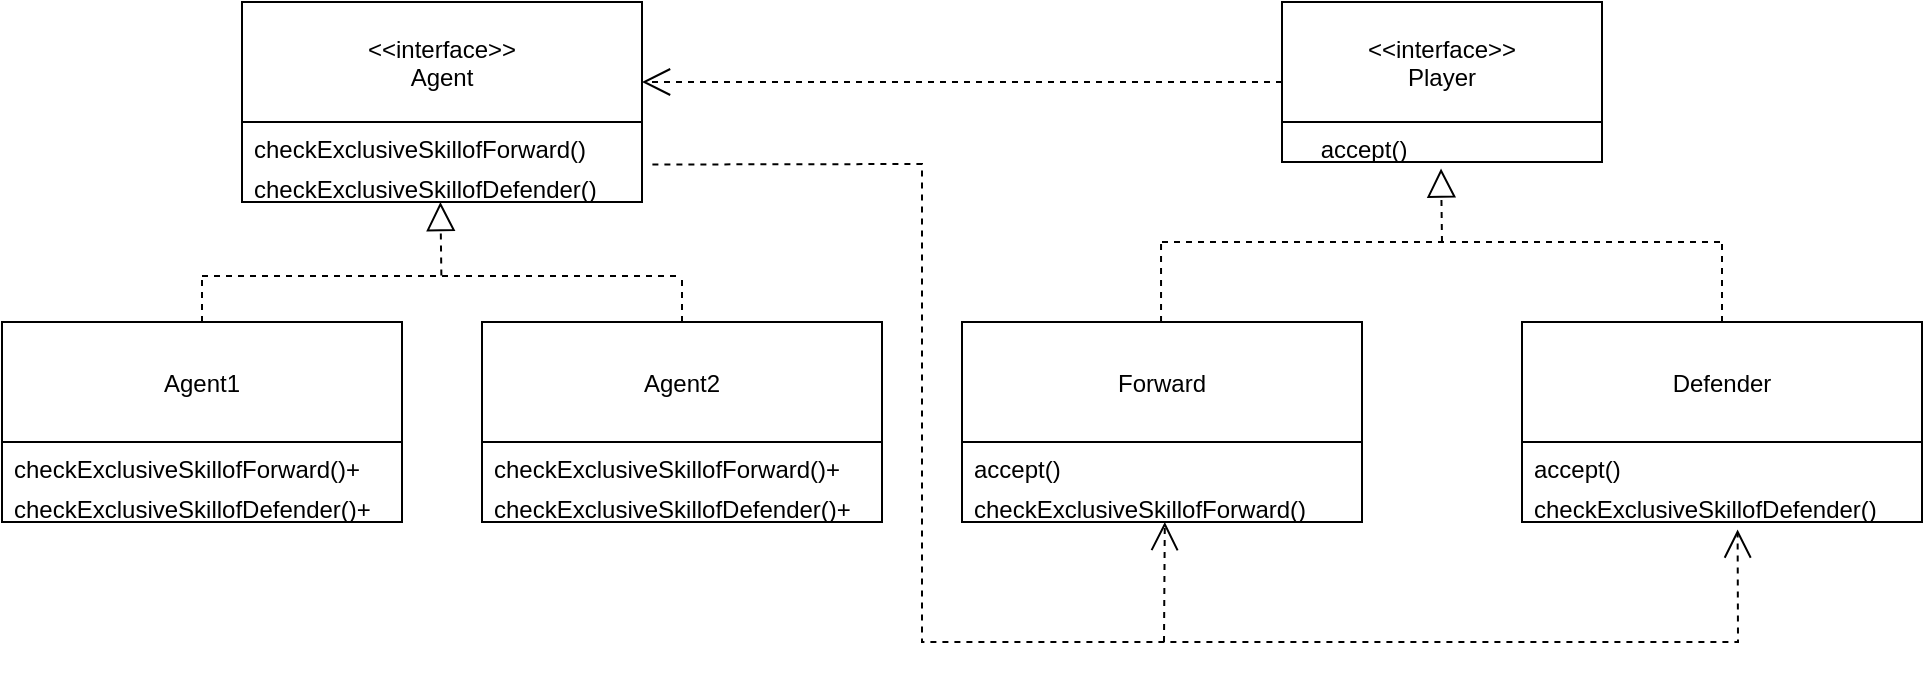 <mxfile version="20.2.3" type="device"><diagram id="nB49i7TH0BTFZbtzXf2y" name="Singleton"><mxGraphModel dx="1607" dy="1151" grid="1" gridSize="10" guides="1" tooltips="1" connect="1" arrows="1" fold="1" page="1" pageScale="1" pageWidth="827" pageHeight="1169" math="0" shadow="0"><root><mxCell id="0"/><mxCell id="1" parent="0"/><mxCell id="U_vIRebHDH-UfqLfMePZ-31" value="Use" style="endArrow=open;endSize=12;dashed=1;html=1;rounded=0;entryX=0.507;entryY=1;entryDx=0;entryDy=0;entryPerimeter=0;" edge="1" parent="1" target="U_vIRebHDH-UfqLfMePZ-6"><mxGeometry x="1" y="-85" width="160" relative="1" as="geometry"><mxPoint x="501" y="400" as="sourcePoint"/><mxPoint x="250.0" y="130" as="targetPoint"/><mxPoint x="-36" y="-71" as="offset"/></mxGeometry></mxCell><mxCell id="U_vIRebHDH-UfqLfMePZ-30" value="Use" style="endArrow=open;endSize=12;dashed=1;html=1;rounded=0;exitX=1.026;exitY=0.063;exitDx=0;exitDy=0;exitPerimeter=0;entryX=0.539;entryY=1.188;entryDx=0;entryDy=0;entryPerimeter=0;" edge="1" parent="1" source="U_vIRebHDH-UfqLfMePZ-10" target="U_vIRebHDH-UfqLfMePZ-9"><mxGeometry x="0.25" y="120" width="160" relative="1" as="geometry"><mxPoint x="380" y="510" as="sourcePoint"/><mxPoint x="380" y="440" as="targetPoint"/><mxPoint as="offset"/><Array as="points"><mxPoint x="380" y="161"/><mxPoint x="380" y="400"/><mxPoint x="788" y="400"/></Array></mxGeometry></mxCell><mxCell id="U_vIRebHDH-UfqLfMePZ-29" value="Use" style="endArrow=open;endSize=12;dashed=1;html=1;rounded=0;exitX=0;exitY=0.5;exitDx=0;exitDy=0;" edge="1" parent="1" source="NV215gdg77gjgrnoeRMn-2"><mxGeometry x="-1" y="-36" width="160" relative="1" as="geometry"><mxPoint x="340" y="120" as="sourcePoint"/><mxPoint x="240" y="120" as="targetPoint"/><mxPoint x="30" y="16" as="offset"/></mxGeometry></mxCell><mxCell id="j0w6U2AuqtDeICdRao84-1" value="&lt;&lt;interface&gt;&gt;&#10;Agent" style="swimlane;fontStyle=0;childLayout=stackLayout;horizontal=1;startSize=60;fillColor=none;horizontalStack=0;resizeParent=1;resizeParentMax=0;resizeLast=0;collapsible=1;marginBottom=0;" parent="1" vertex="1"><mxGeometry x="40" y="80" width="200" height="100" as="geometry"/></mxCell><mxCell id="j0w6U2AuqtDeICdRao84-2" value="checkExclusiveSkillofForward()" style="text;strokeColor=none;fillColor=none;align=left;verticalAlign=top;spacingLeft=4;spacingRight=4;overflow=hidden;rotatable=0;points=[[0,0.5],[1,0.5]];portConstraint=eastwest;" parent="j0w6U2AuqtDeICdRao84-1" vertex="1"><mxGeometry y="60" width="200" height="20" as="geometry"/></mxCell><mxCell id="U_vIRebHDH-UfqLfMePZ-10" value="checkExclusiveSkillofDefender()" style="text;align=left;verticalAlign=top;spacingLeft=4;spacingRight=4;overflow=hidden;rotatable=0;points=[[0,0.5],[1,0.5]];portConstraint=eastwest;" vertex="1" parent="j0w6U2AuqtDeICdRao84-1"><mxGeometry y="80" width="200" height="20" as="geometry"/></mxCell><mxCell id="NV215gdg77gjgrnoeRMn-2" value="&lt;&lt;interface&gt;&gt;&#10;Player" style="swimlane;fontStyle=0;childLayout=stackLayout;horizontal=1;startSize=60;horizontalStack=0;resizeParent=1;resizeParentMax=0;resizeLast=0;collapsible=1;marginBottom=0;" parent="1" vertex="1"><mxGeometry x="560" y="80" width="160" height="80" as="geometry"/></mxCell><mxCell id="NV215gdg77gjgrnoeRMn-3" value="    accept()" style="text;align=left;verticalAlign=top;spacingLeft=4;spacingRight=4;overflow=hidden;rotatable=0;points=[[0,0.5],[1,0.5]];portConstraint=eastwest;" parent="NV215gdg77gjgrnoeRMn-2" vertex="1"><mxGeometry y="60" width="160" height="20" as="geometry"/></mxCell><mxCell id="U_vIRebHDH-UfqLfMePZ-1" value="Forward" style="swimlane;fontStyle=0;childLayout=stackLayout;horizontal=1;startSize=60;horizontalStack=0;resizeParent=1;resizeParentMax=0;resizeLast=0;collapsible=1;marginBottom=0;" vertex="1" parent="1"><mxGeometry x="400" y="240" width="200" height="100" as="geometry"/></mxCell><mxCell id="U_vIRebHDH-UfqLfMePZ-2" value="accept()" style="text;align=left;verticalAlign=top;spacingLeft=4;spacingRight=4;overflow=hidden;rotatable=0;points=[[0,0.5],[1,0.5]];portConstraint=eastwest;" vertex="1" parent="U_vIRebHDH-UfqLfMePZ-1"><mxGeometry y="60" width="200" height="20" as="geometry"/></mxCell><mxCell id="U_vIRebHDH-UfqLfMePZ-6" value="checkExclusiveSkillofForward()" style="text;align=left;verticalAlign=top;spacingLeft=4;spacingRight=4;overflow=hidden;rotatable=0;points=[[0,0.5],[1,0.5]];portConstraint=eastwest;" vertex="1" parent="U_vIRebHDH-UfqLfMePZ-1"><mxGeometry y="80" width="200" height="20" as="geometry"/></mxCell><mxCell id="U_vIRebHDH-UfqLfMePZ-7" value="Defender" style="swimlane;fontStyle=0;childLayout=stackLayout;horizontal=1;startSize=60;horizontalStack=0;resizeParent=1;resizeParentMax=0;resizeLast=0;collapsible=1;marginBottom=0;" vertex="1" parent="1"><mxGeometry x="680" y="240" width="200" height="100" as="geometry"/></mxCell><mxCell id="U_vIRebHDH-UfqLfMePZ-8" value="accept()" style="text;align=left;verticalAlign=top;spacingLeft=4;spacingRight=4;overflow=hidden;rotatable=0;points=[[0,0.5],[1,0.5]];portConstraint=eastwest;" vertex="1" parent="U_vIRebHDH-UfqLfMePZ-7"><mxGeometry y="60" width="200" height="20" as="geometry"/></mxCell><mxCell id="U_vIRebHDH-UfqLfMePZ-9" value="checkExclusiveSkillofDefender()" style="text;align=left;verticalAlign=top;spacingLeft=4;spacingRight=4;overflow=hidden;rotatable=0;points=[[0,0.5],[1,0.5]];portConstraint=eastwest;" vertex="1" parent="U_vIRebHDH-UfqLfMePZ-7"><mxGeometry y="80" width="200" height="20" as="geometry"/></mxCell><mxCell id="U_vIRebHDH-UfqLfMePZ-14" value="Agent1" style="swimlane;fontStyle=0;childLayout=stackLayout;horizontal=1;startSize=60;fillColor=none;horizontalStack=0;resizeParent=1;resizeParentMax=0;resizeLast=0;collapsible=1;marginBottom=0;" vertex="1" parent="1"><mxGeometry x="-80" y="240" width="200" height="100" as="geometry"/></mxCell><mxCell id="U_vIRebHDH-UfqLfMePZ-15" value="checkExclusiveSkillofForward()+" style="text;strokeColor=none;fillColor=none;align=left;verticalAlign=top;spacingLeft=4;spacingRight=4;overflow=hidden;rotatable=0;points=[[0,0.5],[1,0.5]];portConstraint=eastwest;" vertex="1" parent="U_vIRebHDH-UfqLfMePZ-14"><mxGeometry y="60" width="200" height="20" as="geometry"/></mxCell><mxCell id="U_vIRebHDH-UfqLfMePZ-16" value="checkExclusiveSkillofDefender()+" style="text;align=left;verticalAlign=top;spacingLeft=4;spacingRight=4;overflow=hidden;rotatable=0;points=[[0,0.5],[1,0.5]];portConstraint=eastwest;" vertex="1" parent="U_vIRebHDH-UfqLfMePZ-14"><mxGeometry y="80" width="200" height="20" as="geometry"/></mxCell><mxCell id="U_vIRebHDH-UfqLfMePZ-17" value="Agent2" style="swimlane;fontStyle=0;childLayout=stackLayout;horizontal=1;startSize=60;fillColor=none;horizontalStack=0;resizeParent=1;resizeParentMax=0;resizeLast=0;collapsible=1;marginBottom=0;" vertex="1" parent="1"><mxGeometry x="160" y="240" width="200" height="100" as="geometry"/></mxCell><mxCell id="U_vIRebHDH-UfqLfMePZ-18" value="checkExclusiveSkillofForward()+" style="text;strokeColor=none;fillColor=none;align=left;verticalAlign=top;spacingLeft=4;spacingRight=4;overflow=hidden;rotatable=0;points=[[0,0.5],[1,0.5]];portConstraint=eastwest;" vertex="1" parent="U_vIRebHDH-UfqLfMePZ-17"><mxGeometry y="60" width="200" height="20" as="geometry"/></mxCell><mxCell id="U_vIRebHDH-UfqLfMePZ-19" value="checkExclusiveSkillofDefender()+" style="text;align=left;verticalAlign=top;spacingLeft=4;spacingRight=4;overflow=hidden;rotatable=0;points=[[0,0.5],[1,0.5]];portConstraint=eastwest;" vertex="1" parent="U_vIRebHDH-UfqLfMePZ-17"><mxGeometry y="80" width="200" height="20" as="geometry"/></mxCell><mxCell id="U_vIRebHDH-UfqLfMePZ-21" value="" style="endArrow=block;dashed=1;endFill=0;endSize=12;html=1;rounded=0;entryX=0.497;entryY=1.162;entryDx=0;entryDy=0;entryPerimeter=0;" edge="1" parent="1" target="NV215gdg77gjgrnoeRMn-3"><mxGeometry width="160" relative="1" as="geometry"><mxPoint x="640" y="200" as="sourcePoint"/><mxPoint x="760" y="220" as="targetPoint"/></mxGeometry></mxCell><mxCell id="U_vIRebHDH-UfqLfMePZ-22" value="" style="endArrow=none;dashed=1;html=1;rounded=0;" edge="1" parent="1"><mxGeometry width="50" height="50" relative="1" as="geometry"><mxPoint x="500" y="200" as="sourcePoint"/><mxPoint x="780" y="200" as="targetPoint"/></mxGeometry></mxCell><mxCell id="U_vIRebHDH-UfqLfMePZ-23" value="" style="endArrow=none;dashed=1;html=1;rounded=0;" edge="1" parent="1" source="U_vIRebHDH-UfqLfMePZ-7"><mxGeometry width="50" height="50" relative="1" as="geometry"><mxPoint x="690" y="120" as="sourcePoint"/><mxPoint x="780" y="200" as="targetPoint"/></mxGeometry></mxCell><mxCell id="U_vIRebHDH-UfqLfMePZ-24" value="" style="endArrow=none;dashed=1;html=1;rounded=0;" edge="1" parent="1"><mxGeometry width="50" height="50" relative="1" as="geometry"><mxPoint x="499.52" y="240" as="sourcePoint"/><mxPoint x="499.52" y="200" as="targetPoint"/></mxGeometry></mxCell><mxCell id="U_vIRebHDH-UfqLfMePZ-25" value="" style="endArrow=block;dashed=1;endFill=0;endSize=12;html=1;rounded=0;entryX=0.497;entryY=1.162;entryDx=0;entryDy=0;entryPerimeter=0;" edge="1" parent="1"><mxGeometry width="160" relative="1" as="geometry"><mxPoint x="139.68" y="216.76" as="sourcePoint"/><mxPoint x="139.2" y="180" as="targetPoint"/></mxGeometry></mxCell><mxCell id="U_vIRebHDH-UfqLfMePZ-26" value="" style="endArrow=none;dashed=1;html=1;rounded=0;" edge="1" parent="1"><mxGeometry width="50" height="50" relative="1" as="geometry"><mxPoint x="20" y="217" as="sourcePoint"/><mxPoint x="260" y="217" as="targetPoint"/></mxGeometry></mxCell><mxCell id="U_vIRebHDH-UfqLfMePZ-27" value="" style="endArrow=none;dashed=1;html=1;rounded=0;exitX=0.5;exitY=0;exitDx=0;exitDy=0;" edge="1" parent="1" source="U_vIRebHDH-UfqLfMePZ-17"><mxGeometry width="50" height="50" relative="1" as="geometry"><mxPoint x="279.68" y="256.76" as="sourcePoint"/><mxPoint x="260" y="217" as="targetPoint"/></mxGeometry></mxCell><mxCell id="U_vIRebHDH-UfqLfMePZ-28" value="" style="endArrow=none;dashed=1;html=1;rounded=0;exitX=0.5;exitY=0;exitDx=0;exitDy=0;" edge="1" parent="1" source="U_vIRebHDH-UfqLfMePZ-14"><mxGeometry width="50" height="50" relative="1" as="geometry"><mxPoint x="-0.8" y="256.76" as="sourcePoint"/><mxPoint x="20" y="217" as="targetPoint"/></mxGeometry></mxCell></root></mxGraphModel></diagram></mxfile>